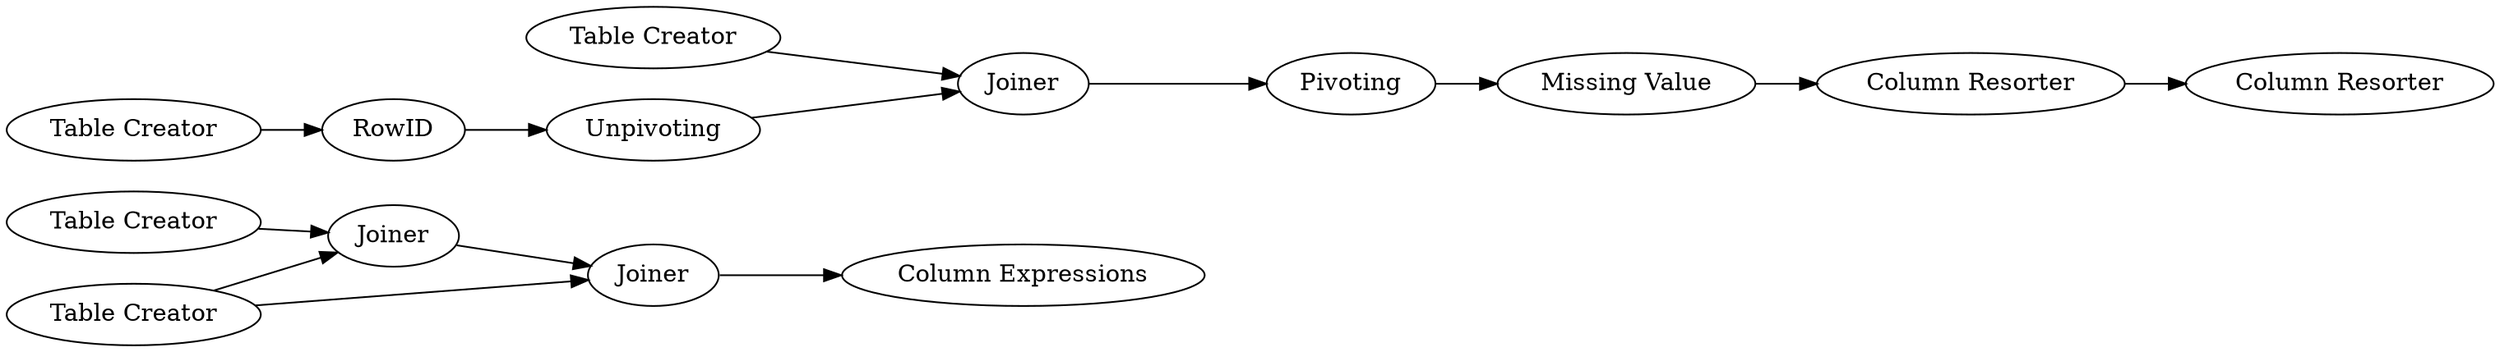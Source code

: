 digraph {
	1 [label="Table Creator"]
	2 [label="Table Creator"]
	3 [label=Joiner]
	4 [label=Joiner]
	5 [label="Column Expressions"]
	6 [label="Table Creator"]
	7 [label="Table Creator"]
	8 [label=Unpivoting]
	9 [label=RowID]
	11 [label=Joiner]
	12 [label=Pivoting]
	13 [label="Missing Value"]
	14 [label="Column Resorter"]
	15 [label="Column Resorter"]
	1 -> 3
	2 -> 3
	2 -> 4
	3 -> 4
	4 -> 5
	6 -> 11
	7 -> 9
	8 -> 11
	9 -> 8
	11 -> 12
	12 -> 13
	13 -> 14
	14 -> 15
	rankdir=LR
}
